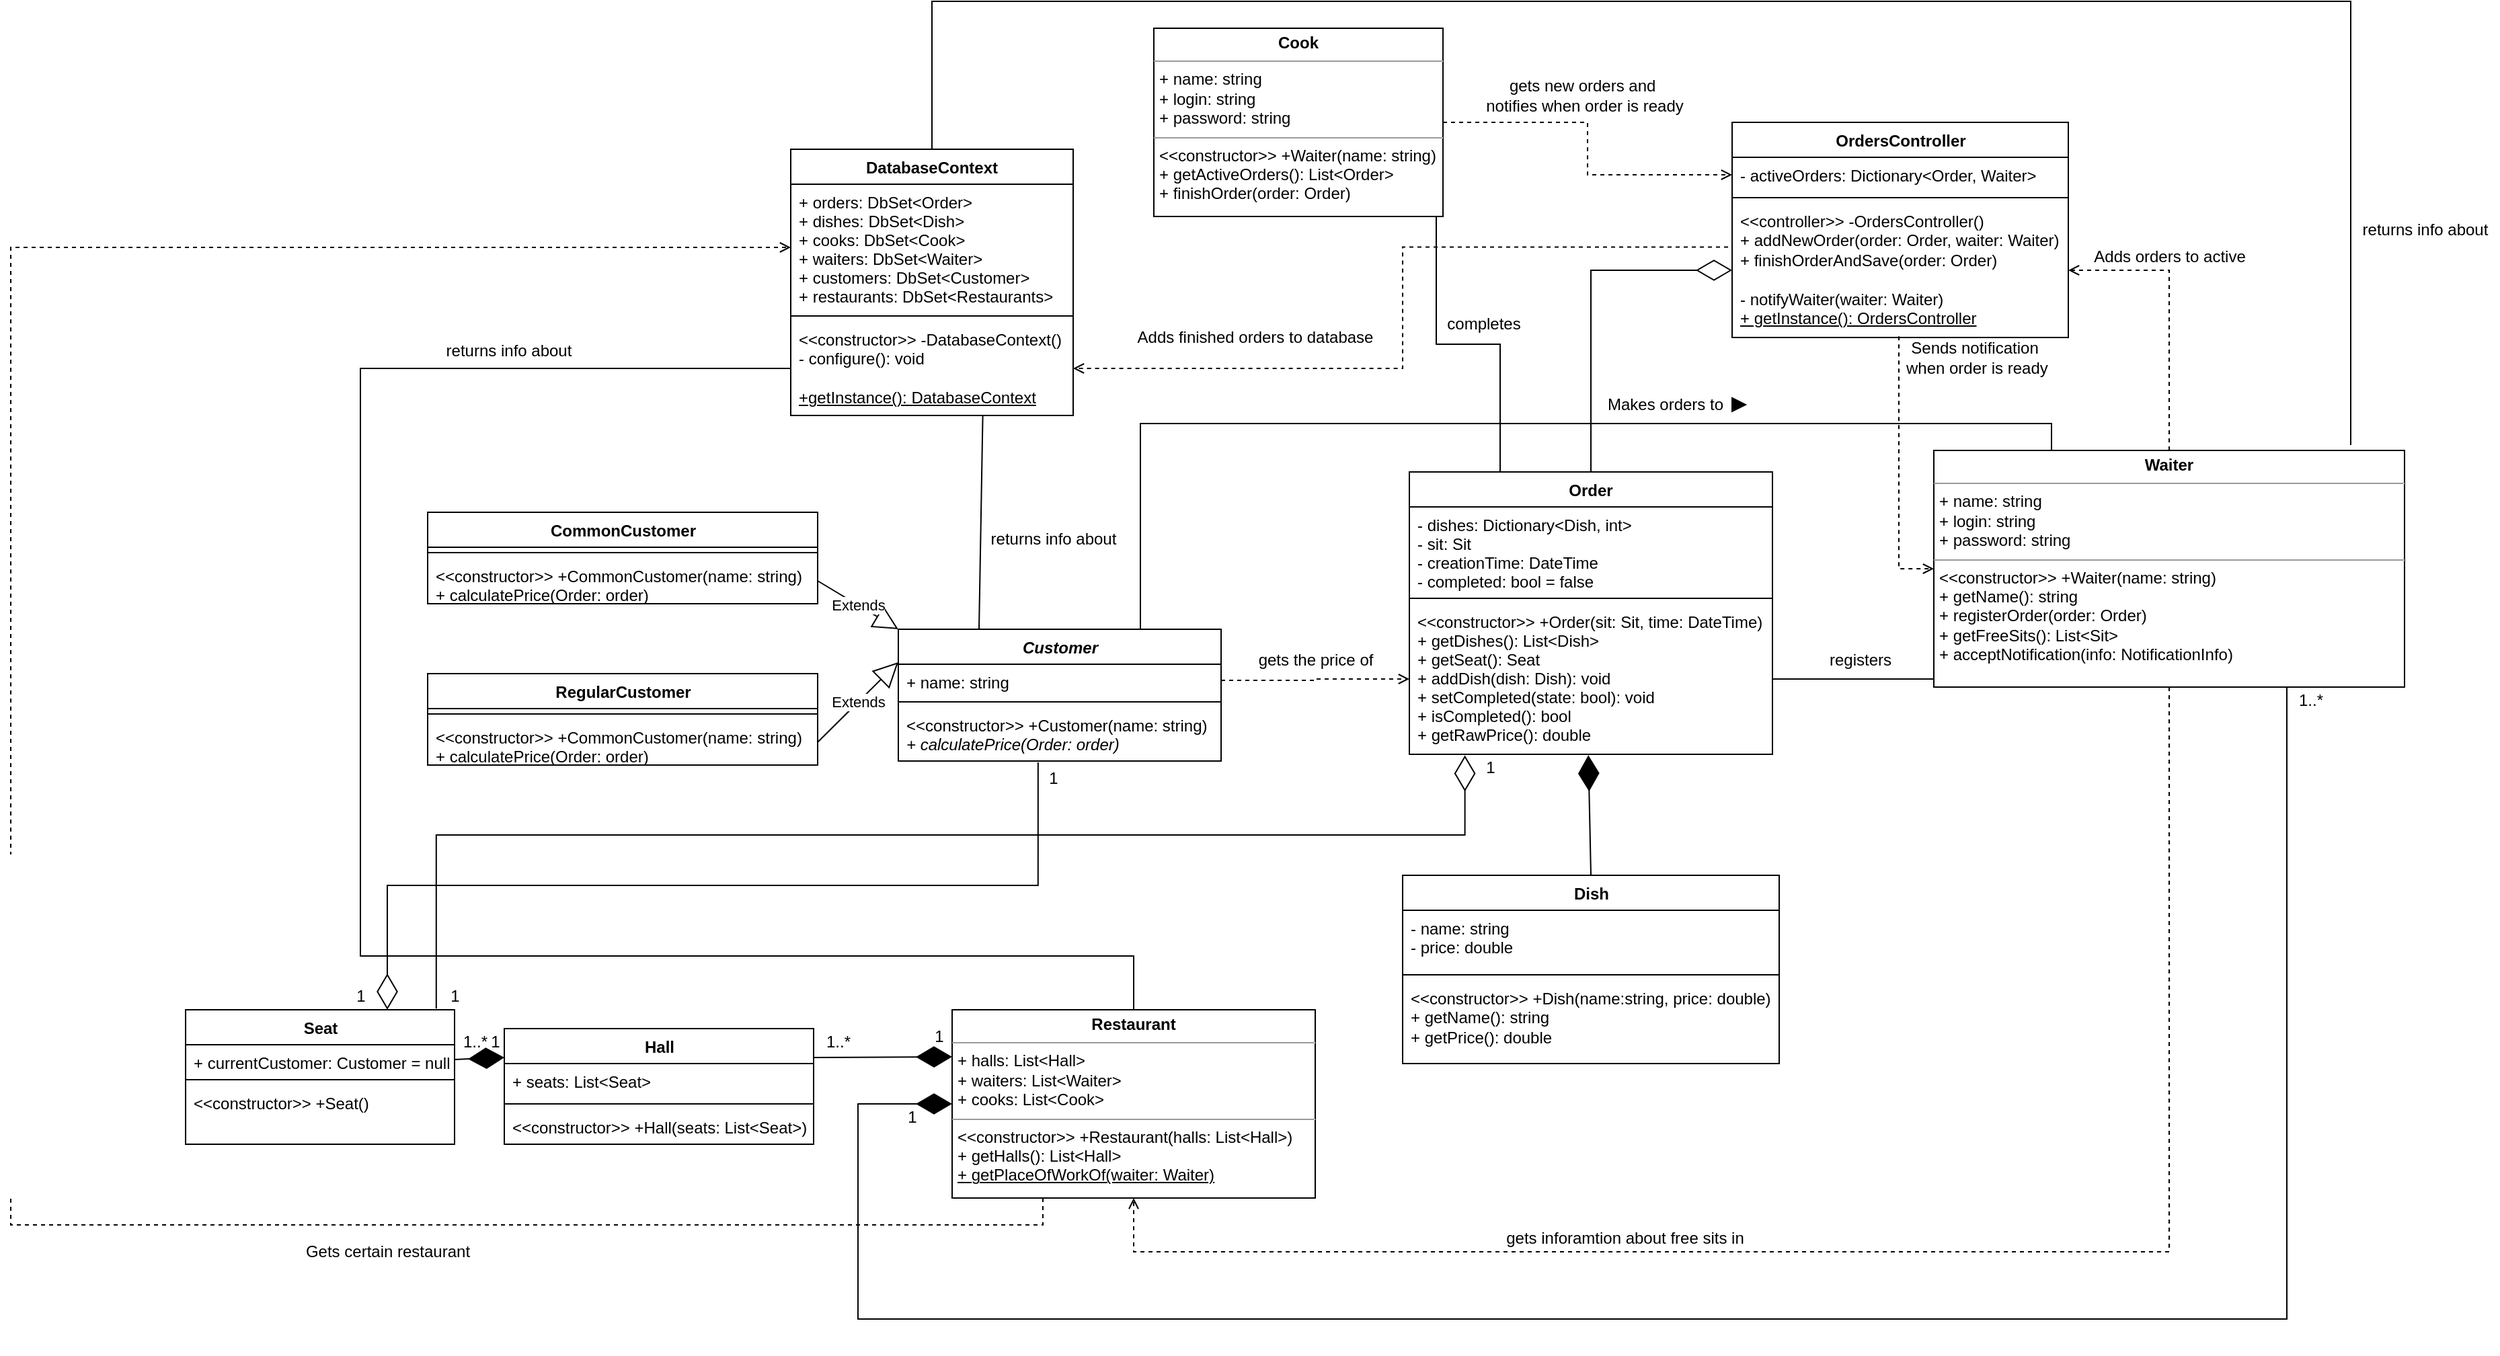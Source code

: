 <mxfile version="18.0.6" type="device"><diagram id="EyrXoSiQP7rrekWx64Rx" name="Страница 1"><mxGraphModel dx="1371" dy="1018" grid="1" gridSize="10" guides="1" tooltips="1" connect="1" arrows="1" fold="1" page="1" pageScale="1" pageWidth="827" pageHeight="1169" math="0" shadow="0"><root><mxCell id="0"/><mxCell id="1" parent="0"/><mxCell id="TO8KrXDIVxPStp5DgljM-1" value="Order" style="swimlane;fontStyle=1;align=center;verticalAlign=top;childLayout=stackLayout;horizontal=1;startSize=26;horizontalStack=0;resizeParent=1;resizeParentMax=0;resizeLast=0;collapsible=1;marginBottom=0;" parent="1" vertex="1"><mxGeometry x="260" y="370" width="270" height="210" as="geometry"/></mxCell><mxCell id="TO8KrXDIVxPStp5DgljM-2" value="- dishes: Dictionary&lt;Dish, int&gt;&#10;- sit: Sit&#10;- creationTime: DateTime&#10;- completed: bool = false" style="text;strokeColor=none;fillColor=none;align=left;verticalAlign=top;spacingLeft=4;spacingRight=4;overflow=hidden;rotatable=0;points=[[0,0.5],[1,0.5]];portConstraint=eastwest;" parent="TO8KrXDIVxPStp5DgljM-1" vertex="1"><mxGeometry y="26" width="270" height="64" as="geometry"/></mxCell><mxCell id="TO8KrXDIVxPStp5DgljM-3" value="" style="line;strokeWidth=1;fillColor=none;align=left;verticalAlign=middle;spacingTop=-1;spacingLeft=3;spacingRight=3;rotatable=0;labelPosition=right;points=[];portConstraint=eastwest;" parent="TO8KrXDIVxPStp5DgljM-1" vertex="1"><mxGeometry y="90" width="270" height="8" as="geometry"/></mxCell><mxCell id="TO8KrXDIVxPStp5DgljM-4" value="&lt;&lt;constructor&gt;&gt; +Order(sit: Sit, time: DateTime)&#10;+ getDishes(): List&lt;Dish&gt;&#10;+ getSeat(): Seat&#10;+ addDish(dish: Dish): void&#10;+ setCompleted(state: bool): void&#10;+ isCompleted(): bool&#10;+ getRawPrice(): double" style="text;strokeColor=none;fillColor=none;align=left;verticalAlign=top;spacingLeft=4;spacingRight=4;overflow=hidden;rotatable=0;points=[[0,0.5],[1,0.5]];portConstraint=eastwest;" parent="TO8KrXDIVxPStp5DgljM-1" vertex="1"><mxGeometry y="98" width="270" height="112" as="geometry"/></mxCell><mxCell id="TO8KrXDIVxPStp5DgljM-5" value="DatabaseContext" style="swimlane;fontStyle=1;align=center;verticalAlign=top;childLayout=stackLayout;horizontal=1;startSize=26;horizontalStack=0;resizeParent=1;resizeParentMax=0;resizeLast=0;collapsible=1;marginBottom=0;" parent="1" vertex="1"><mxGeometry x="-200" y="130" width="210" height="198" as="geometry"/></mxCell><mxCell id="TO8KrXDIVxPStp5DgljM-6" value="+ orders: DbSet&lt;Order&gt;&#10;+ dishes: DbSet&lt;Dish&gt;&#10;+ cooks: DbSet&lt;Cook&gt;&#10;+ waiters: DbSet&lt;Waiter&gt;&#10;+ customers: DbSet&lt;Customer&gt;&#10;+ restaurants: DbSet&lt;Restaurants&gt;" style="text;strokeColor=none;fillColor=none;align=left;verticalAlign=top;spacingLeft=4;spacingRight=4;overflow=hidden;rotatable=0;points=[[0,0.5],[1,0.5]];portConstraint=eastwest;" parent="TO8KrXDIVxPStp5DgljM-5" vertex="1"><mxGeometry y="26" width="210" height="94" as="geometry"/></mxCell><mxCell id="TO8KrXDIVxPStp5DgljM-7" value="" style="line;strokeWidth=1;fillColor=none;align=left;verticalAlign=middle;spacingTop=-1;spacingLeft=3;spacingRight=3;rotatable=0;labelPosition=right;points=[];portConstraint=eastwest;" parent="TO8KrXDIVxPStp5DgljM-5" vertex="1"><mxGeometry y="120" width="210" height="8" as="geometry"/></mxCell><mxCell id="TO8KrXDIVxPStp5DgljM-8" value="&amp;lt;&amp;lt;constructor&amp;gt;&amp;gt; -DatabaseContext()&lt;br&gt;- configure(): void&lt;br&gt;&lt;br&gt;&lt;u&gt;+getInstance(): DatabaseContext&lt;/u&gt;" style="text;strokeColor=none;fillColor=none;align=left;verticalAlign=top;spacingLeft=4;spacingRight=4;overflow=hidden;rotatable=0;points=[[0,0.5],[1,0.5]];portConstraint=eastwest;html=1;" parent="TO8KrXDIVxPStp5DgljM-5" vertex="1"><mxGeometry y="128" width="210" height="70" as="geometry"/></mxCell><mxCell id="TO8KrXDIVxPStp5DgljM-10" value="Dish" style="swimlane;fontStyle=1;align=center;verticalAlign=top;childLayout=stackLayout;horizontal=1;startSize=26;horizontalStack=0;resizeParent=1;resizeParentMax=0;resizeLast=0;collapsible=1;marginBottom=0;html=1;" parent="1" vertex="1"><mxGeometry x="255" y="670" width="280" height="140" as="geometry"/></mxCell><mxCell id="TO8KrXDIVxPStp5DgljM-11" value="- name: string&lt;br&gt;- price: double" style="text;strokeColor=none;fillColor=none;align=left;verticalAlign=top;spacingLeft=4;spacingRight=4;overflow=hidden;rotatable=0;points=[[0,0.5],[1,0.5]];portConstraint=eastwest;html=1;" parent="TO8KrXDIVxPStp5DgljM-10" vertex="1"><mxGeometry y="26" width="280" height="44" as="geometry"/></mxCell><mxCell id="TO8KrXDIVxPStp5DgljM-12" value="" style="line;strokeWidth=1;fillColor=none;align=left;verticalAlign=middle;spacingTop=-1;spacingLeft=3;spacingRight=3;rotatable=0;labelPosition=right;points=[];portConstraint=eastwest;html=1;" parent="TO8KrXDIVxPStp5DgljM-10" vertex="1"><mxGeometry y="70" width="280" height="8" as="geometry"/></mxCell><mxCell id="TO8KrXDIVxPStp5DgljM-13" value="&amp;lt;&amp;lt;constructor&amp;gt;&amp;gt; +Dish(name:string, price: double)&lt;br&gt;+ getName(): string&lt;br&gt;+ getPrice(): double" style="text;strokeColor=none;fillColor=none;align=left;verticalAlign=top;spacingLeft=4;spacingRight=4;overflow=hidden;rotatable=0;points=[[0,0.5],[1,0.5]];portConstraint=eastwest;html=1;" parent="TO8KrXDIVxPStp5DgljM-10" vertex="1"><mxGeometry y="78" width="280" height="62" as="geometry"/></mxCell><mxCell id="TO8KrXDIVxPStp5DgljM-30" style="edgeStyle=orthogonalEdgeStyle;rounded=0;orthogonalLoop=1;jettySize=auto;html=1;exitX=0.5;exitY=1;exitDx=0;exitDy=0;dashed=1;endArrow=open;endFill=0;entryX=0.5;entryY=1;entryDx=0;entryDy=0;" parent="1" source="TO8KrXDIVxPStp5DgljM-20" target="TO8KrXDIVxPStp5DgljM-28" edge="1"><mxGeometry relative="1" as="geometry"><mxPoint x="40" y="910" as="targetPoint"/><Array as="points"><mxPoint x="825" y="950"/><mxPoint x="55" y="950"/></Array></mxGeometry></mxCell><mxCell id="TO8KrXDIVxPStp5DgljM-40" style="edgeStyle=orthogonalEdgeStyle;rounded=0;orthogonalLoop=1;jettySize=auto;html=1;exitX=0.5;exitY=0;exitDx=0;exitDy=0;entryX=1;entryY=0.5;entryDx=0;entryDy=0;dashed=1;endArrow=open;endFill=0;" parent="1" source="TO8KrXDIVxPStp5DgljM-20" target="TO8KrXDIVxPStp5DgljM-38" edge="1"><mxGeometry relative="1" as="geometry"/></mxCell><mxCell id="TO8KrXDIVxPStp5DgljM-90" style="edgeStyle=orthogonalEdgeStyle;rounded=0;orthogonalLoop=1;jettySize=auto;html=1;exitX=0;exitY=1;exitDx=0;exitDy=0;entryX=1;entryY=0.5;entryDx=0;entryDy=0;endArrow=none;endFill=0;startArrow=none;startFill=0;" parent="1" source="TO8KrXDIVxPStp5DgljM-20" target="TO8KrXDIVxPStp5DgljM-4" edge="1"><mxGeometry relative="1" as="geometry"><Array as="points"><mxPoint x="650" y="524"/></Array></mxGeometry></mxCell><mxCell id="TO8KrXDIVxPStp5DgljM-20" value="&lt;p style=&quot;margin:0px;margin-top:4px;text-align:center;&quot;&gt;&lt;b&gt;Waiter&lt;/b&gt;&lt;/p&gt;&lt;hr size=&quot;1&quot;&gt;&lt;p style=&quot;margin:0px;margin-left:4px;&quot;&gt;+ name: string&lt;/p&gt;&lt;p style=&quot;margin:0px;margin-left:4px;&quot;&gt;+ login: string&lt;/p&gt;&lt;p style=&quot;margin:0px;margin-left:4px;&quot;&gt;+ password: string&lt;/p&gt;&lt;hr size=&quot;1&quot;&gt;&lt;p style=&quot;margin:0px;margin-left:4px;&quot;&gt;&amp;lt;&amp;lt;constructor&amp;gt;&amp;gt; +Waiter(name: string)&lt;/p&gt;&lt;p style=&quot;margin:0px;margin-left:4px;&quot;&gt;+ getName(): string&lt;/p&gt;&lt;p style=&quot;margin:0px;margin-left:4px;&quot;&gt;+ registerOrder(order: Order)&lt;/p&gt;&lt;p style=&quot;margin:0px;margin-left:4px;&quot;&gt;+ getFreeSits(): List&amp;lt;Sit&amp;gt;&lt;/p&gt;&lt;p style=&quot;margin:0px;margin-left:4px;&quot;&gt;+ acceptNotification(info: NotificationInfo)&lt;/p&gt;" style="verticalAlign=top;align=left;overflow=fill;fontSize=12;fontFamily=Helvetica;html=1;" parent="1" vertex="1"><mxGeometry x="650" y="354" width="350" height="176" as="geometry"/></mxCell><mxCell id="EiB_cTuRpnBzt1fhr6ve-1" style="edgeStyle=orthogonalEdgeStyle;rounded=0;orthogonalLoop=1;jettySize=auto;html=1;exitX=0.25;exitY=1;exitDx=0;exitDy=0;entryX=0;entryY=0.5;entryDx=0;entryDy=0;endArrow=open;endFill=0;dashed=1;" edge="1" parent="1" source="TO8KrXDIVxPStp5DgljM-28" target="TO8KrXDIVxPStp5DgljM-6"><mxGeometry relative="1" as="geometry"><Array as="points"><mxPoint x="-12" y="930"/><mxPoint x="-780" y="930"/><mxPoint x="-780" y="203"/></Array></mxGeometry></mxCell><mxCell id="TO8KrXDIVxPStp5DgljM-28" value="&lt;p style=&quot;margin:0px;margin-top:4px;text-align:center;&quot;&gt;&lt;b&gt;Restaurant&lt;/b&gt;&lt;/p&gt;&lt;hr size=&quot;1&quot;&gt;&lt;p style=&quot;margin:0px;margin-left:4px;&quot;&gt;+ halls: List&amp;lt;Hall&amp;gt;&lt;/p&gt;&lt;p style=&quot;margin:0px;margin-left:4px;&quot;&gt;+ waiters: List&amp;lt;Waiter&amp;gt;&lt;/p&gt;&lt;p style=&quot;margin:0px;margin-left:4px;&quot;&gt;+ cooks: List&amp;lt;Cook&amp;gt;&lt;/p&gt;&lt;hr size=&quot;1&quot;&gt;&lt;p style=&quot;margin:0px;margin-left:4px;&quot;&gt;&amp;lt;&amp;lt;constructor&amp;gt;&amp;gt; +Restaurant(halls: List&amp;lt;Hall&amp;gt;)&lt;/p&gt;&lt;p style=&quot;margin:0px;margin-left:4px;&quot;&gt;+ getHalls(): List&amp;lt;Hall&amp;gt;&lt;/p&gt;&lt;p style=&quot;margin:0px;margin-left:4px;&quot;&gt;&lt;u&gt;+ getPlaceOfWorkOf(waiter: Waiter)&lt;/u&gt;&lt;/p&gt;&lt;p style=&quot;margin:0px;margin-left:4px;&quot;&gt;&lt;br&gt;&lt;/p&gt;" style="verticalAlign=top;align=left;overflow=fill;fontSize=12;fontFamily=Helvetica;html=1;" parent="1" vertex="1"><mxGeometry x="-80" y="770" width="270" height="140" as="geometry"/></mxCell><mxCell id="TO8KrXDIVxPStp5DgljM-31" value="gets inforamtion about free sits in" style="text;html=1;align=center;verticalAlign=middle;resizable=0;points=[];autosize=1;strokeColor=none;fillColor=none;" parent="1" vertex="1"><mxGeometry x="325" y="930" width="190" height="20" as="geometry"/></mxCell><mxCell id="TO8KrXDIVxPStp5DgljM-32" value="" style="endArrow=diamondThin;endFill=1;endSize=24;html=1;rounded=0;entryX=0.493;entryY=1.006;entryDx=0;entryDy=0;entryPerimeter=0;exitX=0.5;exitY=0;exitDx=0;exitDy=0;" parent="1" source="TO8KrXDIVxPStp5DgljM-10" target="TO8KrXDIVxPStp5DgljM-4" edge="1"><mxGeometry width="160" relative="1" as="geometry"><mxPoint x="640" y="690" as="sourcePoint"/><mxPoint x="800" y="690" as="targetPoint"/></mxGeometry></mxCell><mxCell id="TO8KrXDIVxPStp5DgljM-35" value="OrdersController" style="swimlane;fontStyle=1;align=center;verticalAlign=top;childLayout=stackLayout;horizontal=1;startSize=26;horizontalStack=0;resizeParent=1;resizeParentMax=0;resizeLast=0;collapsible=1;marginBottom=0;html=1;" parent="1" vertex="1"><mxGeometry x="500" y="110" width="250" height="160" as="geometry"/></mxCell><mxCell id="TO8KrXDIVxPStp5DgljM-36" value="- activeOrders: Dictionary&amp;lt;Order, Waiter&amp;gt;" style="text;strokeColor=none;fillColor=none;align=left;verticalAlign=top;spacingLeft=4;spacingRight=4;overflow=hidden;rotatable=0;points=[[0,0.5],[1,0.5]];portConstraint=eastwest;html=1;" parent="TO8KrXDIVxPStp5DgljM-35" vertex="1"><mxGeometry y="26" width="250" height="26" as="geometry"/></mxCell><mxCell id="TO8KrXDIVxPStp5DgljM-37" value="" style="line;strokeWidth=1;fillColor=none;align=left;verticalAlign=middle;spacingTop=-1;spacingLeft=3;spacingRight=3;rotatable=0;labelPosition=right;points=[];portConstraint=eastwest;html=1;" parent="TO8KrXDIVxPStp5DgljM-35" vertex="1"><mxGeometry y="52" width="250" height="8" as="geometry"/></mxCell><mxCell id="TO8KrXDIVxPStp5DgljM-38" value="&amp;lt;&amp;lt;controller&amp;gt;&amp;gt; -OrdersController()&lt;br&gt;+ addNewOrder(order: Order, waiter: Waiter)&lt;br&gt;+ finishOrderAndSave(order: Order)&lt;br&gt;&lt;br&gt;- notifyWaiter(waiter: Waiter)&lt;br&gt;&lt;u style=&quot;&quot;&gt;+ getInstance(): OrdersController&lt;/u&gt;" style="text;strokeColor=none;fillColor=none;align=left;verticalAlign=top;spacingLeft=4;spacingRight=4;overflow=hidden;rotatable=0;points=[[0,0.5],[1,0.5]];portConstraint=eastwest;html=1;" parent="TO8KrXDIVxPStp5DgljM-35" vertex="1"><mxGeometry y="60" width="250" height="100" as="geometry"/></mxCell><mxCell id="TO8KrXDIVxPStp5DgljM-39" value="" style="endArrow=diamondThin;endFill=0;endSize=24;html=1;rounded=0;entryX=0;entryY=0.5;entryDx=0;entryDy=0;exitX=0.5;exitY=0;exitDx=0;exitDy=0;edgeStyle=orthogonalEdgeStyle;" parent="1" source="TO8KrXDIVxPStp5DgljM-1" target="TO8KrXDIVxPStp5DgljM-38" edge="1"><mxGeometry width="160" relative="1" as="geometry"><mxPoint x="530" y="300" as="sourcePoint"/><mxPoint x="690" y="300" as="targetPoint"/></mxGeometry></mxCell><mxCell id="TO8KrXDIVxPStp5DgljM-41" style="edgeStyle=orthogonalEdgeStyle;rounded=0;orthogonalLoop=1;jettySize=auto;html=1;exitX=0.496;exitY=0.991;exitDx=0;exitDy=0;entryX=0;entryY=0.5;entryDx=0;entryDy=0;dashed=1;endArrow=open;endFill=0;exitPerimeter=0;" parent="1" source="TO8KrXDIVxPStp5DgljM-38" target="TO8KrXDIVxPStp5DgljM-20" edge="1"><mxGeometry relative="1" as="geometry"><Array as="points"><mxPoint x="624" y="442"/></Array></mxGeometry></mxCell><mxCell id="TO8KrXDIVxPStp5DgljM-42" value="Adds orders to active" style="text;html=1;align=center;verticalAlign=middle;resizable=0;points=[];autosize=1;strokeColor=none;fillColor=none;" parent="1" vertex="1"><mxGeometry x="760" y="200" width="130" height="20" as="geometry"/></mxCell><mxCell id="TO8KrXDIVxPStp5DgljM-43" value="Sends notification&lt;br&gt;&amp;nbsp;when order is ready" style="text;html=1;align=center;verticalAlign=middle;resizable=0;points=[];autosize=1;strokeColor=none;fillColor=none;" parent="1" vertex="1"><mxGeometry x="620" y="270" width="120" height="30" as="geometry"/></mxCell><mxCell id="TO8KrXDIVxPStp5DgljM-44" style="edgeStyle=orthogonalEdgeStyle;rounded=0;orthogonalLoop=1;jettySize=auto;html=1;exitX=-0.012;exitY=0.327;exitDx=0;exitDy=0;entryX=1;entryY=0.5;entryDx=0;entryDy=0;dashed=1;endArrow=open;endFill=0;exitPerimeter=0;" parent="1" source="TO8KrXDIVxPStp5DgljM-38" target="TO8KrXDIVxPStp5DgljM-8" edge="1"><mxGeometry relative="1" as="geometry"/></mxCell><mxCell id="TO8KrXDIVxPStp5DgljM-45" value="Adds finished orders to database" style="text;html=1;align=center;verticalAlign=middle;resizable=0;points=[];autosize=1;strokeColor=none;fillColor=none;" parent="1" vertex="1"><mxGeometry x="50" y="260" width="190" height="20" as="geometry"/></mxCell><mxCell id="TO8KrXDIVxPStp5DgljM-49" value="" style="endArrow=diamondThin;endFill=1;endSize=24;html=1;rounded=0;entryX=0;entryY=0.5;entryDx=0;entryDy=0;exitX=0.75;exitY=1;exitDx=0;exitDy=0;edgeStyle=orthogonalEdgeStyle;" parent="1" source="TO8KrXDIVxPStp5DgljM-20" target="TO8KrXDIVxPStp5DgljM-28" edge="1"><mxGeometry width="160" relative="1" as="geometry"><mxPoint x="-170" y="750" as="sourcePoint"/><mxPoint x="-10" y="750" as="targetPoint"/><Array as="points"><mxPoint x="913" y="1000"/><mxPoint x="-150" y="1000"/><mxPoint x="-150" y="840"/></Array></mxGeometry></mxCell><mxCell id="TO8KrXDIVxPStp5DgljM-116" style="edgeStyle=orthogonalEdgeStyle;rounded=0;orthogonalLoop=1;jettySize=auto;html=1;exitX=0.75;exitY=0;exitDx=0;exitDy=0;entryX=0.25;entryY=0;entryDx=0;entryDy=0;startArrow=none;startFill=0;endArrow=none;endFill=0;" parent="1" source="TO8KrXDIVxPStp5DgljM-53" target="TO8KrXDIVxPStp5DgljM-20" edge="1"><mxGeometry relative="1" as="geometry"/></mxCell><mxCell id="TO8KrXDIVxPStp5DgljM-53" value="&lt;i&gt;Customer&lt;/i&gt;" style="swimlane;fontStyle=1;align=center;verticalAlign=top;childLayout=stackLayout;horizontal=1;startSize=26;horizontalStack=0;resizeParent=1;resizeParentMax=0;resizeLast=0;collapsible=1;marginBottom=0;html=1;" parent="1" vertex="1"><mxGeometry x="-120" y="487" width="240" height="98" as="geometry"/></mxCell><mxCell id="TO8KrXDIVxPStp5DgljM-54" value="+ name: string" style="text;strokeColor=none;fillColor=none;align=left;verticalAlign=top;spacingLeft=4;spacingRight=4;overflow=hidden;rotatable=0;points=[[0,0.5],[1,0.5]];portConstraint=eastwest;html=1;" parent="TO8KrXDIVxPStp5DgljM-53" vertex="1"><mxGeometry y="26" width="240" height="24" as="geometry"/></mxCell><mxCell id="TO8KrXDIVxPStp5DgljM-55" value="" style="line;strokeWidth=1;fillColor=none;align=left;verticalAlign=middle;spacingTop=-1;spacingLeft=3;spacingRight=3;rotatable=0;labelPosition=right;points=[];portConstraint=eastwest;html=1;" parent="TO8KrXDIVxPStp5DgljM-53" vertex="1"><mxGeometry y="50" width="240" height="8" as="geometry"/></mxCell><mxCell id="TO8KrXDIVxPStp5DgljM-56" value="&amp;lt;&amp;lt;constructor&amp;gt;&amp;gt; +Customer(name: string)&lt;br&gt;&lt;i&gt;+ calculatePrice(Order: order)&lt;/i&gt;" style="text;strokeColor=none;fillColor=none;align=left;verticalAlign=top;spacingLeft=4;spacingRight=4;overflow=hidden;rotatable=0;points=[[0,0.5],[1,0.5]];portConstraint=eastwest;html=1;" parent="TO8KrXDIVxPStp5DgljM-53" vertex="1"><mxGeometry y="58" width="240" height="40" as="geometry"/></mxCell><mxCell id="TO8KrXDIVxPStp5DgljM-57" style="edgeStyle=orthogonalEdgeStyle;rounded=0;orthogonalLoop=1;jettySize=auto;html=1;exitX=1;exitY=0.5;exitDx=0;exitDy=0;entryX=0;entryY=0.5;entryDx=0;entryDy=0;dashed=1;endArrow=open;endFill=0;" parent="1" source="TO8KrXDIVxPStp5DgljM-54" target="TO8KrXDIVxPStp5DgljM-4" edge="1"><mxGeometry relative="1" as="geometry"/></mxCell><mxCell id="TO8KrXDIVxPStp5DgljM-58" value="" style="endArrow=none;endFill=0;endSize=12;html=1;rounded=0;exitX=0.68;exitY=0.996;exitDx=0;exitDy=0;exitPerimeter=0;entryX=0.25;entryY=0;entryDx=0;entryDy=0;" parent="1" source="TO8KrXDIVxPStp5DgljM-8" target="TO8KrXDIVxPStp5DgljM-53" edge="1"><mxGeometry width="160" relative="1" as="geometry"><mxPoint x="-60" y="380" as="sourcePoint"/><mxPoint x="100" y="380" as="targetPoint"/></mxGeometry></mxCell><mxCell id="TO8KrXDIVxPStp5DgljM-59" value="returns info about" style="text;html=1;align=center;verticalAlign=middle;resizable=0;points=[];autosize=1;strokeColor=none;fillColor=none;" parent="1" vertex="1"><mxGeometry x="-60" y="410" width="110" height="20" as="geometry"/></mxCell><mxCell id="TO8KrXDIVxPStp5DgljM-60" value="gets the price of" style="text;html=1;align=center;verticalAlign=middle;resizable=0;points=[];autosize=1;strokeColor=none;fillColor=none;" parent="1" vertex="1"><mxGeometry x="140" y="500" width="100" height="20" as="geometry"/></mxCell><mxCell id="TO8KrXDIVxPStp5DgljM-65" value="CommonCustomer" style="swimlane;fontStyle=1;align=center;verticalAlign=top;childLayout=stackLayout;horizontal=1;startSize=26;horizontalStack=0;resizeParent=1;resizeParentMax=0;resizeLast=0;collapsible=1;marginBottom=0;html=1;" parent="1" vertex="1"><mxGeometry x="-470" y="400" width="290" height="68" as="geometry"/></mxCell><mxCell id="TO8KrXDIVxPStp5DgljM-67" value="" style="line;strokeWidth=1;fillColor=none;align=left;verticalAlign=middle;spacingTop=-1;spacingLeft=3;spacingRight=3;rotatable=0;labelPosition=right;points=[];portConstraint=eastwest;html=1;" parent="TO8KrXDIVxPStp5DgljM-65" vertex="1"><mxGeometry y="26" width="290" height="8" as="geometry"/></mxCell><mxCell id="TO8KrXDIVxPStp5DgljM-68" value="&amp;lt;&amp;lt;constructor&amp;gt;&amp;gt; +CommonCustomer(name: string)&lt;br&gt;+ calculatePrice(Order: order)" style="text;strokeColor=none;fillColor=none;align=left;verticalAlign=top;spacingLeft=4;spacingRight=4;overflow=hidden;rotatable=0;points=[[0,0.5],[1,0.5]];portConstraint=eastwest;html=1;" parent="TO8KrXDIVxPStp5DgljM-65" vertex="1"><mxGeometry y="34" width="290" height="34" as="geometry"/></mxCell><mxCell id="TO8KrXDIVxPStp5DgljM-70" value="RegularCustomer" style="swimlane;fontStyle=1;align=center;verticalAlign=top;childLayout=stackLayout;horizontal=1;startSize=26;horizontalStack=0;resizeParent=1;resizeParentMax=0;resizeLast=0;collapsible=1;marginBottom=0;html=1;" parent="1" vertex="1"><mxGeometry x="-470" y="520" width="290" height="68" as="geometry"/></mxCell><mxCell id="TO8KrXDIVxPStp5DgljM-71" value="" style="line;strokeWidth=1;fillColor=none;align=left;verticalAlign=middle;spacingTop=-1;spacingLeft=3;spacingRight=3;rotatable=0;labelPosition=right;points=[];portConstraint=eastwest;html=1;" parent="TO8KrXDIVxPStp5DgljM-70" vertex="1"><mxGeometry y="26" width="290" height="8" as="geometry"/></mxCell><mxCell id="TO8KrXDIVxPStp5DgljM-72" value="&amp;lt;&amp;lt;constructor&amp;gt;&amp;gt; +CommonCustomer(name: string)&lt;br&gt;+ calculatePrice(Order: order)" style="text;strokeColor=none;fillColor=none;align=left;verticalAlign=top;spacingLeft=4;spacingRight=4;overflow=hidden;rotatable=0;points=[[0,0.5],[1,0.5]];portConstraint=eastwest;html=1;" parent="TO8KrXDIVxPStp5DgljM-70" vertex="1"><mxGeometry y="34" width="290" height="34" as="geometry"/></mxCell><mxCell id="TO8KrXDIVxPStp5DgljM-73" value="Extends" style="endArrow=block;endSize=16;endFill=0;html=1;rounded=0;exitX=1;exitY=0.5;exitDx=0;exitDy=0;entryX=0;entryY=0.25;entryDx=0;entryDy=0;" parent="1" source="TO8KrXDIVxPStp5DgljM-72" target="TO8KrXDIVxPStp5DgljM-53" edge="1"><mxGeometry width="160" relative="1" as="geometry"><mxPoint x="-230" y="640" as="sourcePoint"/><mxPoint x="-70" y="640" as="targetPoint"/></mxGeometry></mxCell><mxCell id="TO8KrXDIVxPStp5DgljM-75" value="Extends" style="endArrow=block;endSize=16;endFill=0;html=1;rounded=0;exitX=1;exitY=0.5;exitDx=0;exitDy=0;entryX=0;entryY=0;entryDx=0;entryDy=0;" parent="1" source="TO8KrXDIVxPStp5DgljM-68" target="TO8KrXDIVxPStp5DgljM-53" edge="1"><mxGeometry width="160" relative="1" as="geometry"><mxPoint x="-150" y="450" as="sourcePoint"/><mxPoint x="10" y="450" as="targetPoint"/></mxGeometry></mxCell><mxCell id="TO8KrXDIVxPStp5DgljM-76" style="edgeStyle=orthogonalEdgeStyle;rounded=0;orthogonalLoop=1;jettySize=auto;html=1;exitX=0;exitY=0.5;exitDx=0;exitDy=0;entryX=0.5;entryY=0;entryDx=0;entryDy=0;endArrow=none;endFill=0;" parent="1" source="TO8KrXDIVxPStp5DgljM-8" target="TO8KrXDIVxPStp5DgljM-28" edge="1"><mxGeometry relative="1" as="geometry"><Array as="points"><mxPoint x="-520" y="293"/><mxPoint x="-520" y="730"/><mxPoint x="55" y="730"/></Array></mxGeometry></mxCell><mxCell id="TO8KrXDIVxPStp5DgljM-77" value="returns info about" style="text;html=1;align=center;verticalAlign=middle;resizable=0;points=[];autosize=1;strokeColor=none;fillColor=none;" parent="1" vertex="1"><mxGeometry x="-465" y="270" width="110" height="20" as="geometry"/></mxCell><mxCell id="TO8KrXDIVxPStp5DgljM-83" style="edgeStyle=orthogonalEdgeStyle;rounded=0;orthogonalLoop=1;jettySize=auto;html=1;exitX=1;exitY=0.5;exitDx=0;exitDy=0;entryX=0;entryY=0.5;entryDx=0;entryDy=0;dashed=1;endArrow=open;endFill=0;" parent="1" source="TO8KrXDIVxPStp5DgljM-78" target="TO8KrXDIVxPStp5DgljM-36" edge="1"><mxGeometry relative="1" as="geometry"/></mxCell><mxCell id="TO8KrXDIVxPStp5DgljM-85" style="edgeStyle=orthogonalEdgeStyle;rounded=0;orthogonalLoop=1;jettySize=auto;html=1;exitX=0.75;exitY=1;exitDx=0;exitDy=0;entryX=0.25;entryY=0;entryDx=0;entryDy=0;endArrow=none;endFill=0;" parent="1" source="TO8KrXDIVxPStp5DgljM-78" target="TO8KrXDIVxPStp5DgljM-1" edge="1"><mxGeometry relative="1" as="geometry"><Array as="points"><mxPoint x="280" y="180"/><mxPoint x="280" y="275"/><mxPoint x="328" y="275"/></Array></mxGeometry></mxCell><mxCell id="TO8KrXDIVxPStp5DgljM-78" value="&lt;p style=&quot;margin:0px;margin-top:4px;text-align:center;&quot;&gt;&lt;b&gt;Cook&lt;/b&gt;&lt;/p&gt;&lt;hr size=&quot;1&quot;&gt;&lt;p style=&quot;margin: 0px 0px 0px 4px;&quot;&gt;+ name: string&lt;/p&gt;&lt;p style=&quot;margin: 0px 0px 0px 4px;&quot;&gt;+ login: string&lt;/p&gt;&lt;p style=&quot;margin: 0px 0px 0px 4px;&quot;&gt;+ password: string&lt;/p&gt;&lt;hr size=&quot;1&quot;&gt;&lt;p style=&quot;margin: 0px 0px 0px 4px;&quot;&gt;&amp;lt;&amp;lt;constructor&amp;gt;&amp;gt; +Waiter(name: string)&lt;/p&gt;&lt;p style=&quot;margin: 0px 0px 0px 4px;&quot;&gt;+ getActiveOrders(): List&amp;lt;Order&amp;gt;&lt;/p&gt;&lt;p style=&quot;margin: 0px 0px 0px 4px;&quot;&gt;+ finishOrder(order: Order)&lt;/p&gt;" style="verticalAlign=top;align=left;overflow=fill;fontSize=12;fontFamily=Helvetica;html=1;" parent="1" vertex="1"><mxGeometry x="70" y="40" width="215" height="140" as="geometry"/></mxCell><mxCell id="TO8KrXDIVxPStp5DgljM-79" style="edgeStyle=orthogonalEdgeStyle;rounded=0;orthogonalLoop=1;jettySize=auto;html=1;exitX=0.5;exitY=0;exitDx=0;exitDy=0;endArrow=none;endFill=0;" parent="1" source="TO8KrXDIVxPStp5DgljM-5" edge="1"><mxGeometry relative="1" as="geometry"><mxPoint x="960" y="350" as="targetPoint"/><Array as="points"><mxPoint x="-95" y="20"/><mxPoint x="960" y="20"/></Array></mxGeometry></mxCell><mxCell id="TO8KrXDIVxPStp5DgljM-80" value="returns info about" style="text;html=1;align=center;verticalAlign=middle;resizable=0;points=[];autosize=1;strokeColor=none;fillColor=none;" parent="1" vertex="1"><mxGeometry x="960" y="180" width="110" height="20" as="geometry"/></mxCell><mxCell id="TO8KrXDIVxPStp5DgljM-84" value="gets new orders and&amp;nbsp;&lt;br&gt;notifies when order is ready" style="text;html=1;align=center;verticalAlign=middle;resizable=0;points=[];autosize=1;strokeColor=none;fillColor=none;" parent="1" vertex="1"><mxGeometry x="310" y="75" width="160" height="30" as="geometry"/></mxCell><mxCell id="TO8KrXDIVxPStp5DgljM-89" value="registers" style="text;html=1;align=center;verticalAlign=middle;resizable=0;points=[];autosize=1;strokeColor=none;fillColor=none;" parent="1" vertex="1"><mxGeometry x="565" y="500" width="60" height="20" as="geometry"/></mxCell><mxCell id="TO8KrXDIVxPStp5DgljM-92" value="completes" style="text;html=1;align=center;verticalAlign=middle;resizable=0;points=[];autosize=1;strokeColor=none;fillColor=none;" parent="1" vertex="1"><mxGeometry x="280" y="250" width="70" height="20" as="geometry"/></mxCell><mxCell id="TO8KrXDIVxPStp5DgljM-93" value="Hall" style="swimlane;fontStyle=1;align=center;verticalAlign=top;childLayout=stackLayout;horizontal=1;startSize=26;horizontalStack=0;resizeParent=1;resizeParentMax=0;resizeLast=0;collapsible=1;marginBottom=0;html=1;" parent="1" vertex="1"><mxGeometry x="-413" y="784" width="230" height="86" as="geometry"/></mxCell><mxCell id="TO8KrXDIVxPStp5DgljM-94" value="+ seats: List&amp;lt;Seat&amp;gt;" style="text;strokeColor=none;fillColor=none;align=left;verticalAlign=top;spacingLeft=4;spacingRight=4;overflow=hidden;rotatable=0;points=[[0,0.5],[1,0.5]];portConstraint=eastwest;html=1;" parent="TO8KrXDIVxPStp5DgljM-93" vertex="1"><mxGeometry y="26" width="230" height="26" as="geometry"/></mxCell><mxCell id="TO8KrXDIVxPStp5DgljM-95" value="" style="line;strokeWidth=1;fillColor=none;align=left;verticalAlign=middle;spacingTop=-1;spacingLeft=3;spacingRight=3;rotatable=0;labelPosition=right;points=[];portConstraint=eastwest;html=1;" parent="TO8KrXDIVxPStp5DgljM-93" vertex="1"><mxGeometry y="52" width="230" height="8" as="geometry"/></mxCell><mxCell id="TO8KrXDIVxPStp5DgljM-96" value="&amp;lt;&amp;lt;constructor&amp;gt;&amp;gt; +Hall(seats: List&amp;lt;Seat&amp;gt;)" style="text;strokeColor=none;fillColor=none;align=left;verticalAlign=top;spacingLeft=4;spacingRight=4;overflow=hidden;rotatable=0;points=[[0,0.5],[1,0.5]];portConstraint=eastwest;html=1;" parent="TO8KrXDIVxPStp5DgljM-93" vertex="1"><mxGeometry y="60" width="230" height="26" as="geometry"/></mxCell><mxCell id="TO8KrXDIVxPStp5DgljM-97" value="Seat" style="swimlane;fontStyle=1;align=center;verticalAlign=top;childLayout=stackLayout;horizontal=1;startSize=26;horizontalStack=0;resizeParent=1;resizeParentMax=0;resizeLast=0;collapsible=1;marginBottom=0;html=1;" parent="1" vertex="1"><mxGeometry x="-650" y="770" width="200" height="100" as="geometry"/></mxCell><mxCell id="TO8KrXDIVxPStp5DgljM-98" value="+ currentCustomer: Customer = null" style="text;strokeColor=none;fillColor=none;align=left;verticalAlign=top;spacingLeft=4;spacingRight=4;overflow=hidden;rotatable=0;points=[[0,0.5],[1,0.5]];portConstraint=eastwest;html=1;" parent="TO8KrXDIVxPStp5DgljM-97" vertex="1"><mxGeometry y="26" width="200" height="22" as="geometry"/></mxCell><mxCell id="TO8KrXDIVxPStp5DgljM-99" value="" style="line;strokeWidth=1;fillColor=none;align=left;verticalAlign=middle;spacingTop=-1;spacingLeft=3;spacingRight=3;rotatable=0;labelPosition=right;points=[];portConstraint=eastwest;html=1;" parent="TO8KrXDIVxPStp5DgljM-97" vertex="1"><mxGeometry y="48" width="200" height="8" as="geometry"/></mxCell><mxCell id="TO8KrXDIVxPStp5DgljM-100" value="&amp;lt;&amp;lt;constructor&amp;gt;&amp;gt; +Seat()" style="text;strokeColor=none;fillColor=none;align=left;verticalAlign=top;spacingLeft=4;spacingRight=4;overflow=hidden;rotatable=0;points=[[0,0.5],[1,0.5]];portConstraint=eastwest;html=1;" parent="TO8KrXDIVxPStp5DgljM-97" vertex="1"><mxGeometry y="56" width="200" height="44" as="geometry"/></mxCell><mxCell id="TO8KrXDIVxPStp5DgljM-101" value="" style="endArrow=diamondThin;endFill=1;endSize=24;html=1;rounded=0;entryX=0;entryY=0.25;entryDx=0;entryDy=0;exitX=1;exitY=0.25;exitDx=0;exitDy=0;" parent="1" source="TO8KrXDIVxPStp5DgljM-93" target="TO8KrXDIVxPStp5DgljM-28" edge="1"><mxGeometry width="160" relative="1" as="geometry"><mxPoint x="-380" y="960" as="sourcePoint"/><mxPoint x="-220" y="960" as="targetPoint"/></mxGeometry></mxCell><mxCell id="TO8KrXDIVxPStp5DgljM-102" value="" style="endArrow=diamondThin;endFill=1;endSize=24;html=1;rounded=0;entryX=0;entryY=0.25;entryDx=0;entryDy=0;exitX=1;exitY=0.5;exitDx=0;exitDy=0;" parent="1" source="TO8KrXDIVxPStp5DgljM-98" target="TO8KrXDIVxPStp5DgljM-93" edge="1"><mxGeometry width="160" relative="1" as="geometry"><mxPoint x="-600" y="980" as="sourcePoint"/><mxPoint x="-440" y="980" as="targetPoint"/></mxGeometry></mxCell><mxCell id="TO8KrXDIVxPStp5DgljM-103" value="" style="endArrow=diamondThin;endFill=0;endSize=24;html=1;rounded=0;entryX=0.75;entryY=0;entryDx=0;entryDy=0;exitX=0.433;exitY=1.025;exitDx=0;exitDy=0;exitPerimeter=0;edgeStyle=orthogonalEdgeStyle;" parent="1" source="TO8KrXDIVxPStp5DgljM-56" target="TO8KrXDIVxPStp5DgljM-97" edge="1"><mxGeometry width="160" relative="1" as="geometry"><mxPoint x="-610" y="990" as="sourcePoint"/><mxPoint x="-450" y="990" as="targetPoint"/></mxGeometry></mxCell><mxCell id="TO8KrXDIVxPStp5DgljM-104" value="" style="endArrow=diamondThin;endFill=0;endSize=24;html=1;rounded=0;entryX=0.153;entryY=1.007;entryDx=0;entryDy=0;entryPerimeter=0;exitX=0.932;exitY=-0.009;exitDx=0;exitDy=0;edgeStyle=orthogonalEdgeStyle;exitPerimeter=0;" parent="1" source="TO8KrXDIVxPStp5DgljM-97" target="TO8KrXDIVxPStp5DgljM-4" edge="1"><mxGeometry width="160" relative="1" as="geometry"><mxPoint x="80" y="670" as="sourcePoint"/><mxPoint x="240" y="670" as="targetPoint"/><Array as="points"><mxPoint x="-464" y="640"/><mxPoint x="301" y="640"/></Array></mxGeometry></mxCell><mxCell id="TO8KrXDIVxPStp5DgljM-105" value="1" style="text;html=1;align=center;verticalAlign=middle;resizable=0;points=[];autosize=1;strokeColor=none;fillColor=none;" parent="1" vertex="1"><mxGeometry x="310" y="580" width="20" height="20" as="geometry"/></mxCell><mxCell id="TO8KrXDIVxPStp5DgljM-106" value="1" style="text;html=1;align=center;verticalAlign=middle;resizable=0;points=[];autosize=1;strokeColor=none;fillColor=none;" parent="1" vertex="1"><mxGeometry x="-460" y="750" width="20" height="20" as="geometry"/></mxCell><mxCell id="TO8KrXDIVxPStp5DgljM-107" value="1" style="text;html=1;align=center;verticalAlign=middle;resizable=0;points=[];autosize=1;strokeColor=none;fillColor=none;" parent="1" vertex="1"><mxGeometry x="-530" y="750" width="20" height="20" as="geometry"/></mxCell><mxCell id="TO8KrXDIVxPStp5DgljM-108" value="1" style="text;html=1;align=center;verticalAlign=middle;resizable=0;points=[];autosize=1;strokeColor=none;fillColor=none;" parent="1" vertex="1"><mxGeometry x="-15" y="588" width="20" height="20" as="geometry"/></mxCell><mxCell id="TO8KrXDIVxPStp5DgljM-109" value="1" style="text;html=1;align=center;verticalAlign=middle;resizable=0;points=[];autosize=1;strokeColor=none;fillColor=none;" parent="1" vertex="1"><mxGeometry x="-120" y="840" width="20" height="20" as="geometry"/></mxCell><mxCell id="TO8KrXDIVxPStp5DgljM-110" value="1..*" style="text;html=1;align=center;verticalAlign=middle;resizable=0;points=[];autosize=1;strokeColor=none;fillColor=none;" parent="1" vertex="1"><mxGeometry x="915" y="530" width="30" height="20" as="geometry"/></mxCell><mxCell id="TO8KrXDIVxPStp5DgljM-111" value="1" style="text;html=1;align=center;verticalAlign=middle;resizable=0;points=[];autosize=1;strokeColor=none;fillColor=none;" parent="1" vertex="1"><mxGeometry x="-100" y="780" width="20" height="20" as="geometry"/></mxCell><mxCell id="TO8KrXDIVxPStp5DgljM-113" value="1..*" style="text;html=1;align=center;verticalAlign=middle;resizable=0;points=[];autosize=1;strokeColor=none;fillColor=none;" parent="1" vertex="1"><mxGeometry x="-180" y="784" width="30" height="20" as="geometry"/></mxCell><mxCell id="TO8KrXDIVxPStp5DgljM-114" value="1..*" style="text;html=1;align=center;verticalAlign=middle;resizable=0;points=[];autosize=1;strokeColor=none;fillColor=none;" parent="1" vertex="1"><mxGeometry x="-450" y="784" width="30" height="20" as="geometry"/></mxCell><mxCell id="TO8KrXDIVxPStp5DgljM-115" value="1" style="text;html=1;align=center;verticalAlign=middle;resizable=0;points=[];autosize=1;strokeColor=none;fillColor=none;" parent="1" vertex="1"><mxGeometry x="-430" y="784" width="20" height="20" as="geometry"/></mxCell><mxCell id="TO8KrXDIVxPStp5DgljM-117" value="Makes orders to" style="text;html=1;align=center;verticalAlign=middle;resizable=0;points=[];autosize=1;strokeColor=none;fillColor=none;" parent="1" vertex="1"><mxGeometry x="400" y="310" width="100" height="20" as="geometry"/></mxCell><mxCell id="TO8KrXDIVxPStp5DgljM-118" value="" style="triangle;whiteSpace=wrap;html=1;fillColor=#000000;" parent="1" vertex="1"><mxGeometry x="500" y="315" width="10" height="10" as="geometry"/></mxCell><mxCell id="EiB_cTuRpnBzt1fhr6ve-2" value="Gets certain restaurant" style="text;html=1;align=center;verticalAlign=middle;resizable=0;points=[];autosize=1;strokeColor=none;fillColor=none;" vertex="1" parent="1"><mxGeometry x="-570" y="940" width="140" height="20" as="geometry"/></mxCell></root></mxGraphModel></diagram></mxfile>